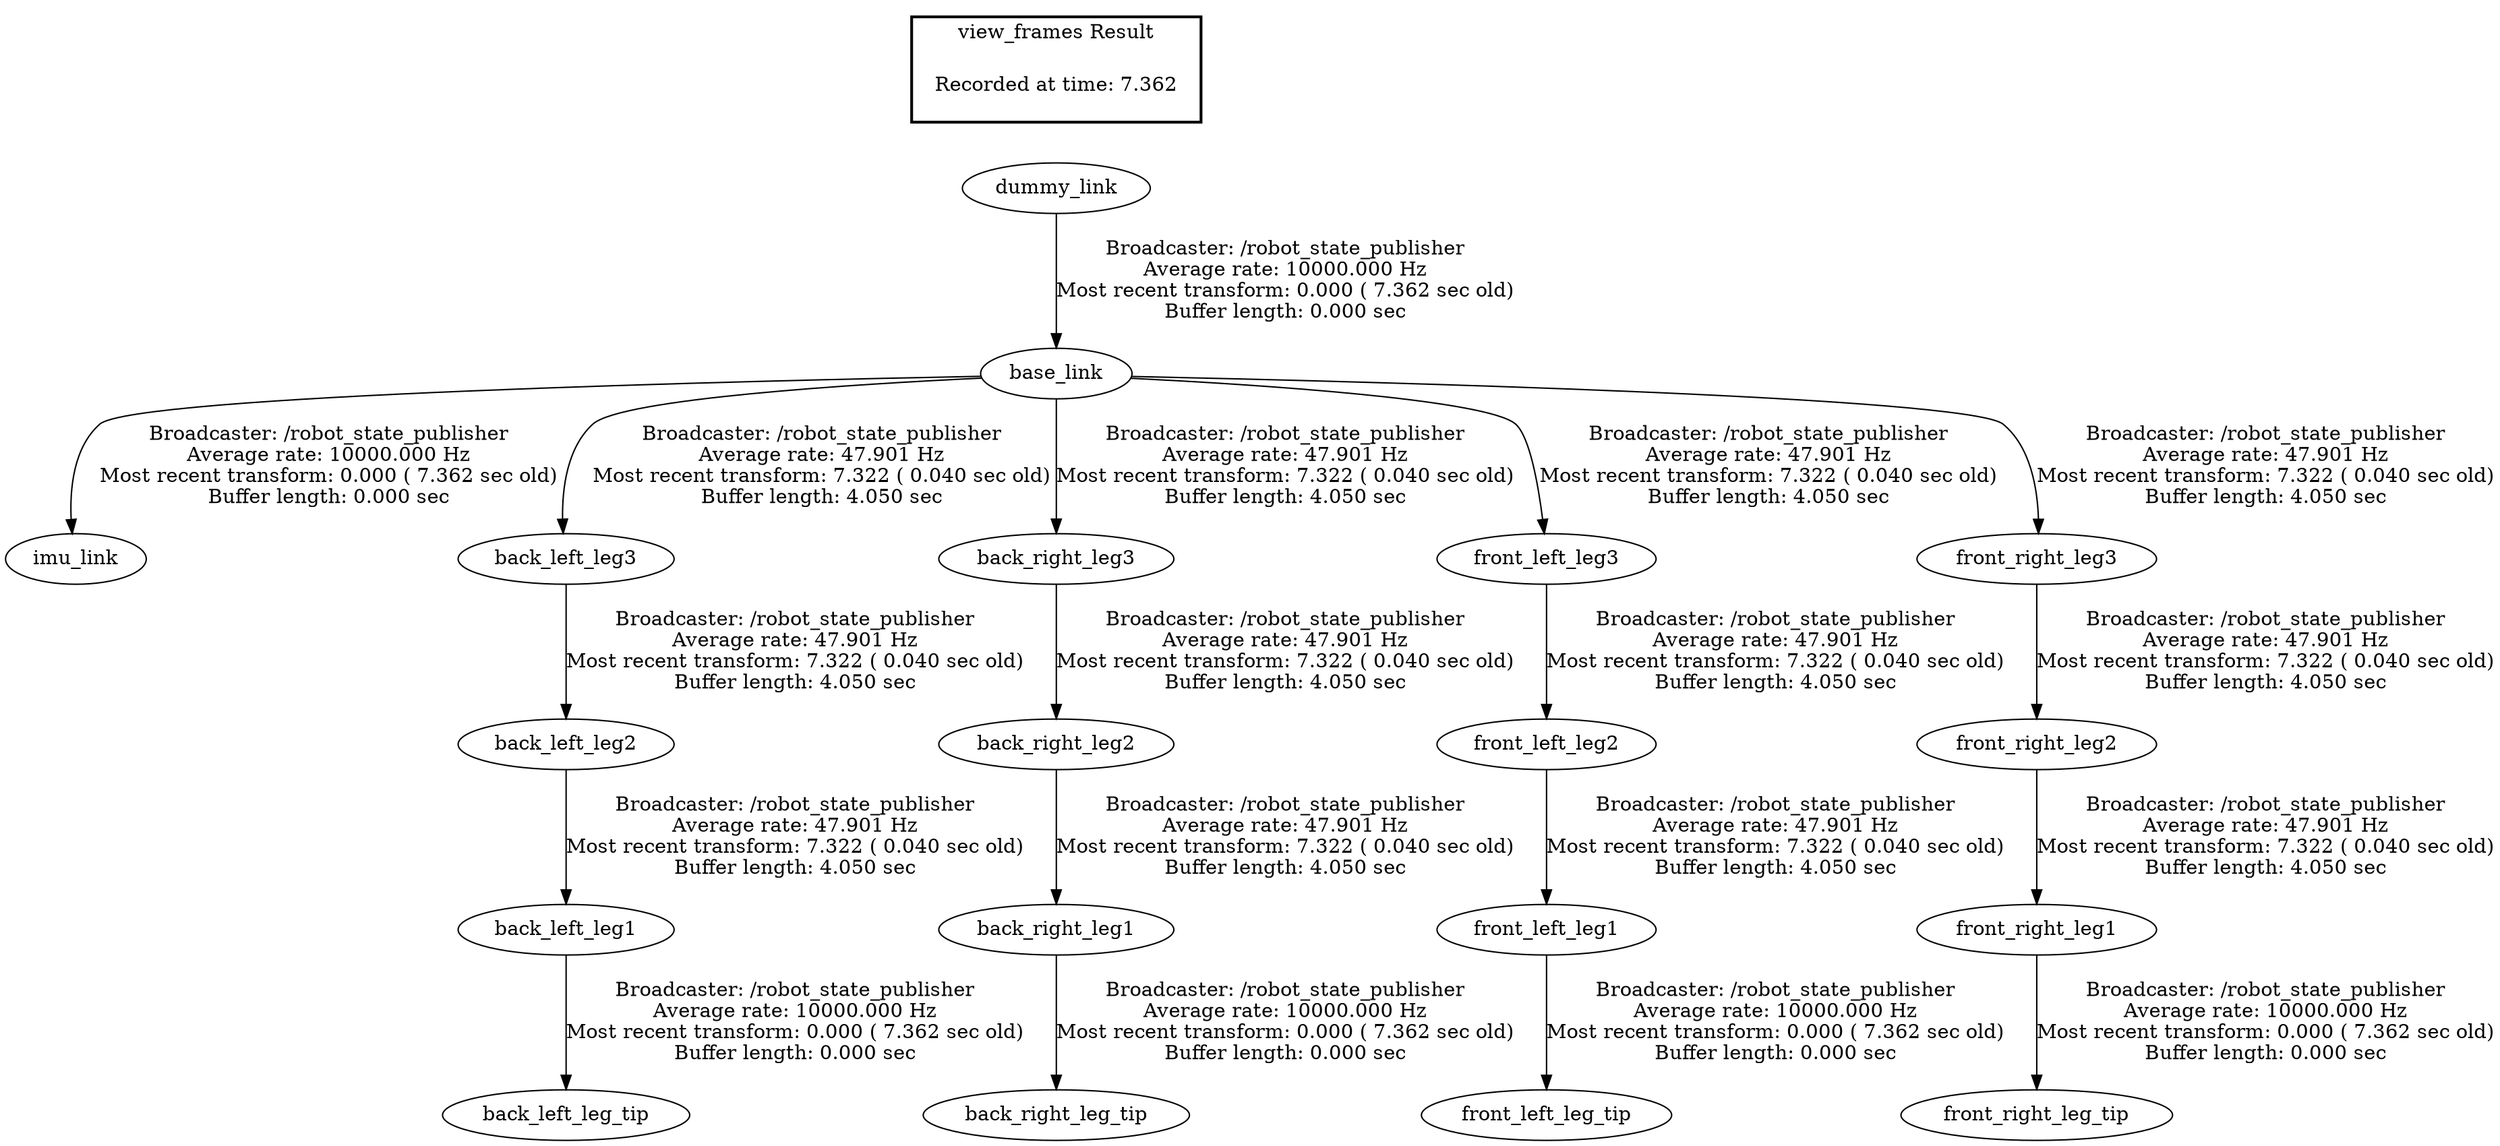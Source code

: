 digraph G {
"back_left_leg1" -> "back_left_leg_tip"[label="Broadcaster: /robot_state_publisher\nAverage rate: 10000.000 Hz\nMost recent transform: 0.000 ( 7.362 sec old)\nBuffer length: 0.000 sec\n"];
"back_left_leg2" -> "back_left_leg1"[label="Broadcaster: /robot_state_publisher\nAverage rate: 47.901 Hz\nMost recent transform: 7.322 ( 0.040 sec old)\nBuffer length: 4.050 sec\n"];
"back_right_leg1" -> "back_right_leg_tip"[label="Broadcaster: /robot_state_publisher\nAverage rate: 10000.000 Hz\nMost recent transform: 0.000 ( 7.362 sec old)\nBuffer length: 0.000 sec\n"];
"back_right_leg2" -> "back_right_leg1"[label="Broadcaster: /robot_state_publisher\nAverage rate: 47.901 Hz\nMost recent transform: 7.322 ( 0.040 sec old)\nBuffer length: 4.050 sec\n"];
"base_link" -> "imu_link"[label="Broadcaster: /robot_state_publisher\nAverage rate: 10000.000 Hz\nMost recent transform: 0.000 ( 7.362 sec old)\nBuffer length: 0.000 sec\n"];
"dummy_link" -> "base_link"[label="Broadcaster: /robot_state_publisher\nAverage rate: 10000.000 Hz\nMost recent transform: 0.000 ( 7.362 sec old)\nBuffer length: 0.000 sec\n"];
"front_left_leg1" -> "front_left_leg_tip"[label="Broadcaster: /robot_state_publisher\nAverage rate: 10000.000 Hz\nMost recent transform: 0.000 ( 7.362 sec old)\nBuffer length: 0.000 sec\n"];
"front_left_leg2" -> "front_left_leg1"[label="Broadcaster: /robot_state_publisher\nAverage rate: 47.901 Hz\nMost recent transform: 7.322 ( 0.040 sec old)\nBuffer length: 4.050 sec\n"];
"front_right_leg1" -> "front_right_leg_tip"[label="Broadcaster: /robot_state_publisher\nAverage rate: 10000.000 Hz\nMost recent transform: 0.000 ( 7.362 sec old)\nBuffer length: 0.000 sec\n"];
"front_right_leg2" -> "front_right_leg1"[label="Broadcaster: /robot_state_publisher\nAverage rate: 47.901 Hz\nMost recent transform: 7.322 ( 0.040 sec old)\nBuffer length: 4.050 sec\n"];
"back_left_leg3" -> "back_left_leg2"[label="Broadcaster: /robot_state_publisher\nAverage rate: 47.901 Hz\nMost recent transform: 7.322 ( 0.040 sec old)\nBuffer length: 4.050 sec\n"];
"base_link" -> "back_left_leg3"[label="Broadcaster: /robot_state_publisher\nAverage rate: 47.901 Hz\nMost recent transform: 7.322 ( 0.040 sec old)\nBuffer length: 4.050 sec\n"];
"back_right_leg3" -> "back_right_leg2"[label="Broadcaster: /robot_state_publisher\nAverage rate: 47.901 Hz\nMost recent transform: 7.322 ( 0.040 sec old)\nBuffer length: 4.050 sec\n"];
"base_link" -> "back_right_leg3"[label="Broadcaster: /robot_state_publisher\nAverage rate: 47.901 Hz\nMost recent transform: 7.322 ( 0.040 sec old)\nBuffer length: 4.050 sec\n"];
"front_left_leg3" -> "front_left_leg2"[label="Broadcaster: /robot_state_publisher\nAverage rate: 47.901 Hz\nMost recent transform: 7.322 ( 0.040 sec old)\nBuffer length: 4.050 sec\n"];
"base_link" -> "front_left_leg3"[label="Broadcaster: /robot_state_publisher\nAverage rate: 47.901 Hz\nMost recent transform: 7.322 ( 0.040 sec old)\nBuffer length: 4.050 sec\n"];
"front_right_leg3" -> "front_right_leg2"[label="Broadcaster: /robot_state_publisher\nAverage rate: 47.901 Hz\nMost recent transform: 7.322 ( 0.040 sec old)\nBuffer length: 4.050 sec\n"];
"base_link" -> "front_right_leg3"[label="Broadcaster: /robot_state_publisher\nAverage rate: 47.901 Hz\nMost recent transform: 7.322 ( 0.040 sec old)\nBuffer length: 4.050 sec\n"];
edge [style=invis];
 subgraph cluster_legend { style=bold; color=black; label ="view_frames Result";
"Recorded at time: 7.362"[ shape=plaintext ] ;
 }->"dummy_link";
}
